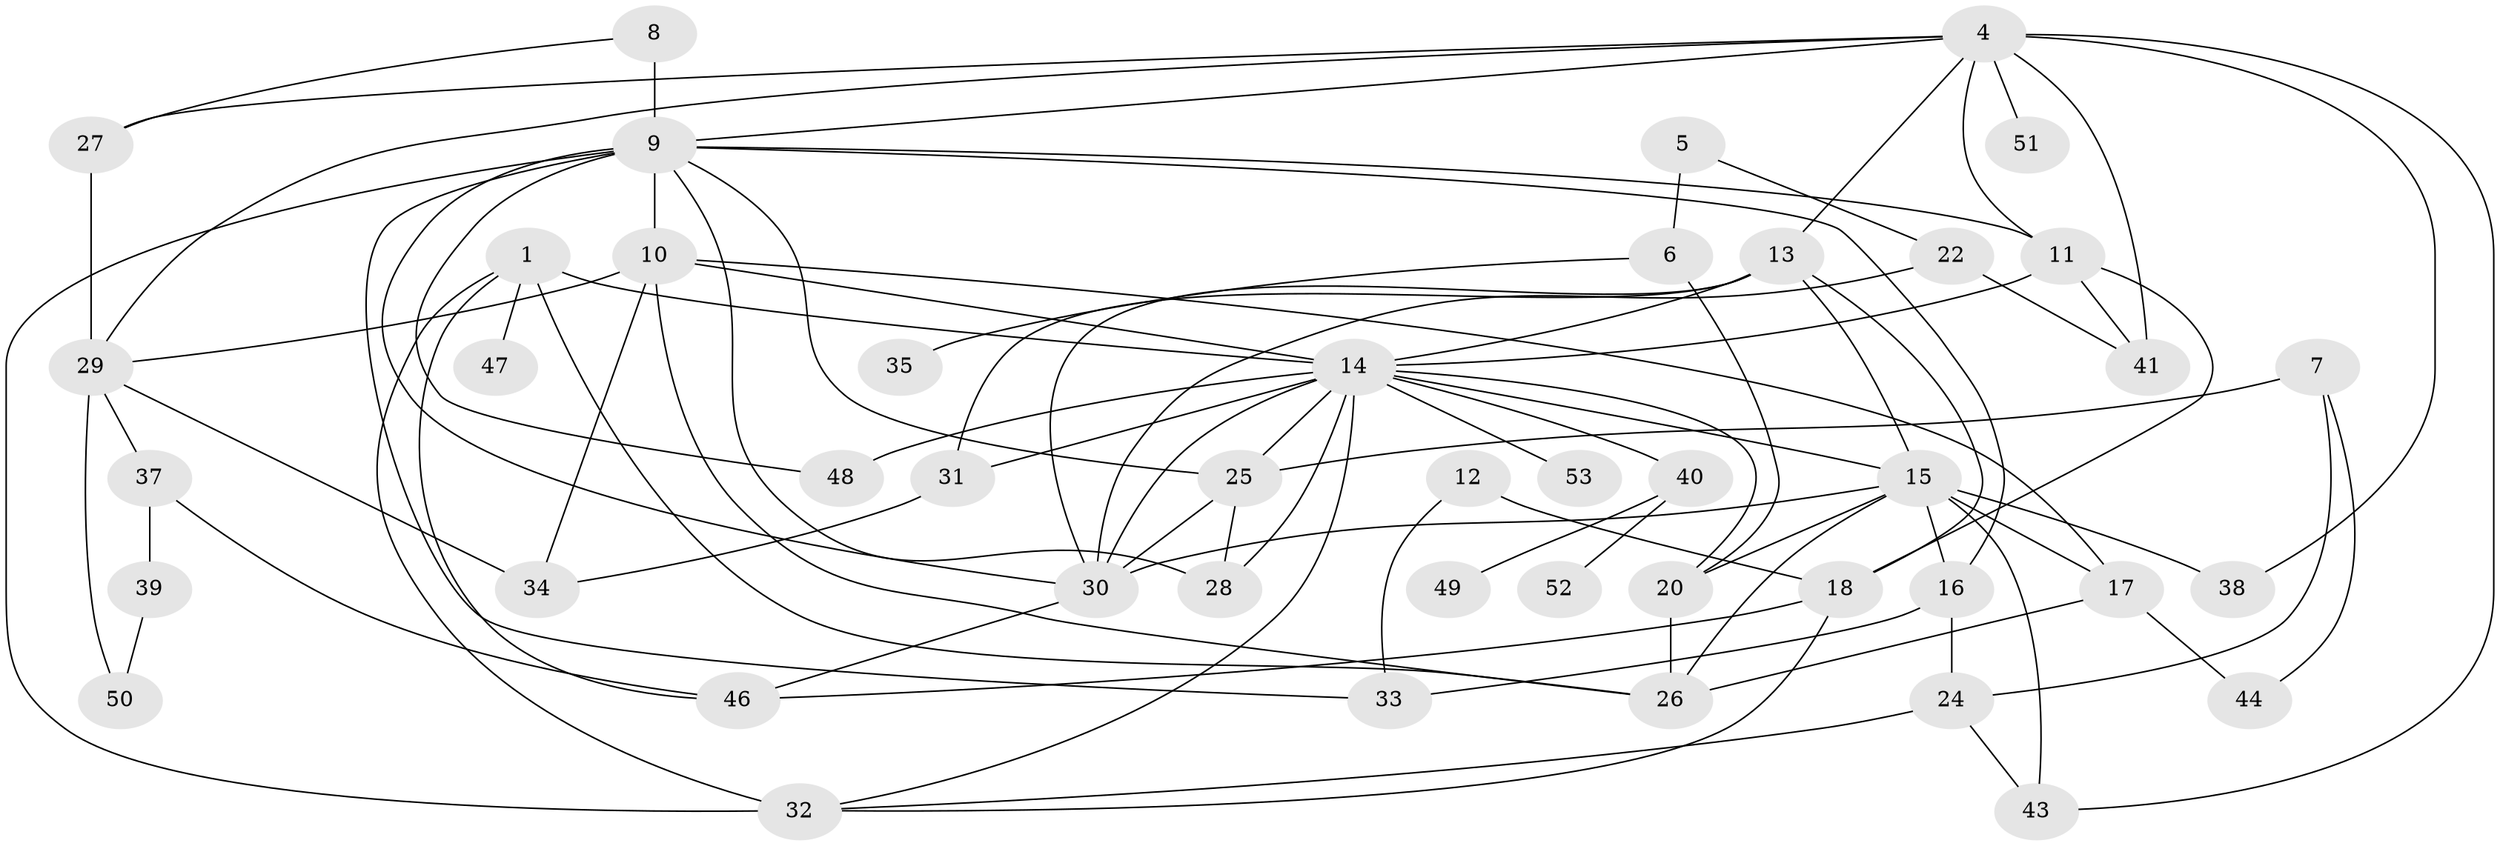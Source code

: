 // original degree distribution, {2: 0.22641509433962265, 0: 0.07547169811320754, 3: 0.24528301886792453, 6: 0.0660377358490566, 1: 0.12264150943396226, 4: 0.1792452830188679, 5: 0.07547169811320754, 7: 0.009433962264150943}
// Generated by graph-tools (version 1.1) at 2025/33/03/09/25 02:33:44]
// undirected, 45 vertices, 88 edges
graph export_dot {
graph [start="1"]
  node [color=gray90,style=filled];
  1;
  4;
  5;
  6;
  7;
  8;
  9;
  10;
  11;
  12;
  13;
  14;
  15;
  16;
  17;
  18;
  20;
  22;
  24;
  25;
  26;
  27;
  28;
  29;
  30;
  31;
  32;
  33;
  34;
  35;
  37;
  38;
  39;
  40;
  41;
  43;
  44;
  46;
  47;
  48;
  49;
  50;
  51;
  52;
  53;
  1 -- 14 [weight=2.0];
  1 -- 26 [weight=1.0];
  1 -- 32 [weight=1.0];
  1 -- 46 [weight=1.0];
  1 -- 47 [weight=1.0];
  4 -- 9 [weight=1.0];
  4 -- 11 [weight=1.0];
  4 -- 13 [weight=1.0];
  4 -- 27 [weight=1.0];
  4 -- 29 [weight=1.0];
  4 -- 38 [weight=1.0];
  4 -- 41 [weight=1.0];
  4 -- 43 [weight=1.0];
  4 -- 51 [weight=2.0];
  5 -- 6 [weight=1.0];
  5 -- 22 [weight=1.0];
  6 -- 20 [weight=1.0];
  6 -- 35 [weight=1.0];
  7 -- 24 [weight=3.0];
  7 -- 25 [weight=1.0];
  7 -- 44 [weight=1.0];
  8 -- 9 [weight=2.0];
  8 -- 27 [weight=1.0];
  9 -- 10 [weight=1.0];
  9 -- 11 [weight=1.0];
  9 -- 16 [weight=1.0];
  9 -- 25 [weight=1.0];
  9 -- 28 [weight=2.0];
  9 -- 30 [weight=1.0];
  9 -- 32 [weight=2.0];
  9 -- 33 [weight=1.0];
  9 -- 48 [weight=1.0];
  10 -- 14 [weight=1.0];
  10 -- 17 [weight=1.0];
  10 -- 26 [weight=1.0];
  10 -- 29 [weight=1.0];
  10 -- 34 [weight=2.0];
  11 -- 14 [weight=2.0];
  11 -- 18 [weight=1.0];
  11 -- 41 [weight=1.0];
  12 -- 18 [weight=1.0];
  12 -- 33 [weight=1.0];
  13 -- 14 [weight=1.0];
  13 -- 15 [weight=1.0];
  13 -- 18 [weight=1.0];
  13 -- 30 [weight=1.0];
  13 -- 31 [weight=1.0];
  14 -- 15 [weight=2.0];
  14 -- 20 [weight=1.0];
  14 -- 25 [weight=2.0];
  14 -- 28 [weight=1.0];
  14 -- 30 [weight=1.0];
  14 -- 31 [weight=1.0];
  14 -- 32 [weight=1.0];
  14 -- 40 [weight=1.0];
  14 -- 48 [weight=1.0];
  14 -- 53 [weight=1.0];
  15 -- 16 [weight=1.0];
  15 -- 17 [weight=1.0];
  15 -- 20 [weight=1.0];
  15 -- 26 [weight=1.0];
  15 -- 30 [weight=1.0];
  15 -- 38 [weight=1.0];
  15 -- 43 [weight=1.0];
  16 -- 24 [weight=1.0];
  16 -- 33 [weight=1.0];
  17 -- 26 [weight=1.0];
  17 -- 44 [weight=1.0];
  18 -- 32 [weight=1.0];
  18 -- 46 [weight=1.0];
  20 -- 26 [weight=1.0];
  22 -- 30 [weight=1.0];
  22 -- 41 [weight=1.0];
  24 -- 32 [weight=1.0];
  24 -- 43 [weight=1.0];
  25 -- 28 [weight=2.0];
  25 -- 30 [weight=1.0];
  27 -- 29 [weight=1.0];
  29 -- 34 [weight=1.0];
  29 -- 37 [weight=1.0];
  29 -- 50 [weight=1.0];
  30 -- 46 [weight=1.0];
  31 -- 34 [weight=1.0];
  37 -- 39 [weight=1.0];
  37 -- 46 [weight=1.0];
  39 -- 50 [weight=1.0];
  40 -- 49 [weight=1.0];
  40 -- 52 [weight=1.0];
}
